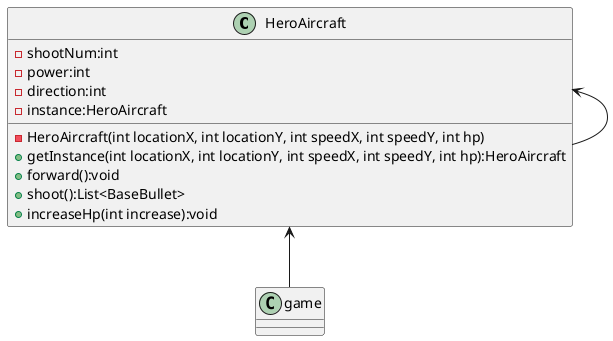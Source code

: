 @startuml
'https://plantuml.com/class-diagram

class HeroAircraft {
    - shootNum:int
    - power:int
    - direction:int
    - instance:HeroAircraft
    - HeroAircraft(int locationX, int locationY, int speedX, int speedY, int hp)
    + getInstance(int locationX, int locationY, int speedX, int speedY, int hp):HeroAircraft
    + forward():void
    + shoot():List<BaseBullet>
    + increaseHp(int increase):void
}

HeroAircraft <-- HeroAircraft
HeroAircraft <-- game

@enduml